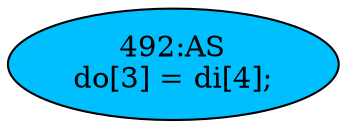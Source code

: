 strict digraph "" {
	node [label="\N"];
	"492:AS"	 [ast="<pyverilog.vparser.ast.Assign object at 0x7f44f6bb6ad0>",
		def_var="['do']",
		fillcolor=deepskyblue,
		label="492:AS
do[3] = di[4];",
		statements="[]",
		style=filled,
		typ=Assign,
		use_var="['di']"];
}
